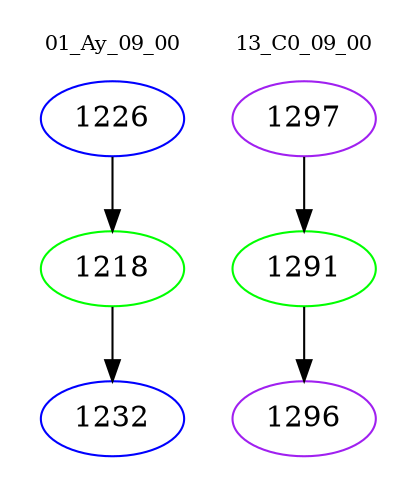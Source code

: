 digraph{
subgraph cluster_0 {
color = white
label = "01_Ay_09_00";
fontsize=10;
T0_1226 [label="1226", color="blue"]
T0_1226 -> T0_1218 [color="black"]
T0_1218 [label="1218", color="green"]
T0_1218 -> T0_1232 [color="black"]
T0_1232 [label="1232", color="blue"]
}
subgraph cluster_1 {
color = white
label = "13_C0_09_00";
fontsize=10;
T1_1297 [label="1297", color="purple"]
T1_1297 -> T1_1291 [color="black"]
T1_1291 [label="1291", color="green"]
T1_1291 -> T1_1296 [color="black"]
T1_1296 [label="1296", color="purple"]
}
}
